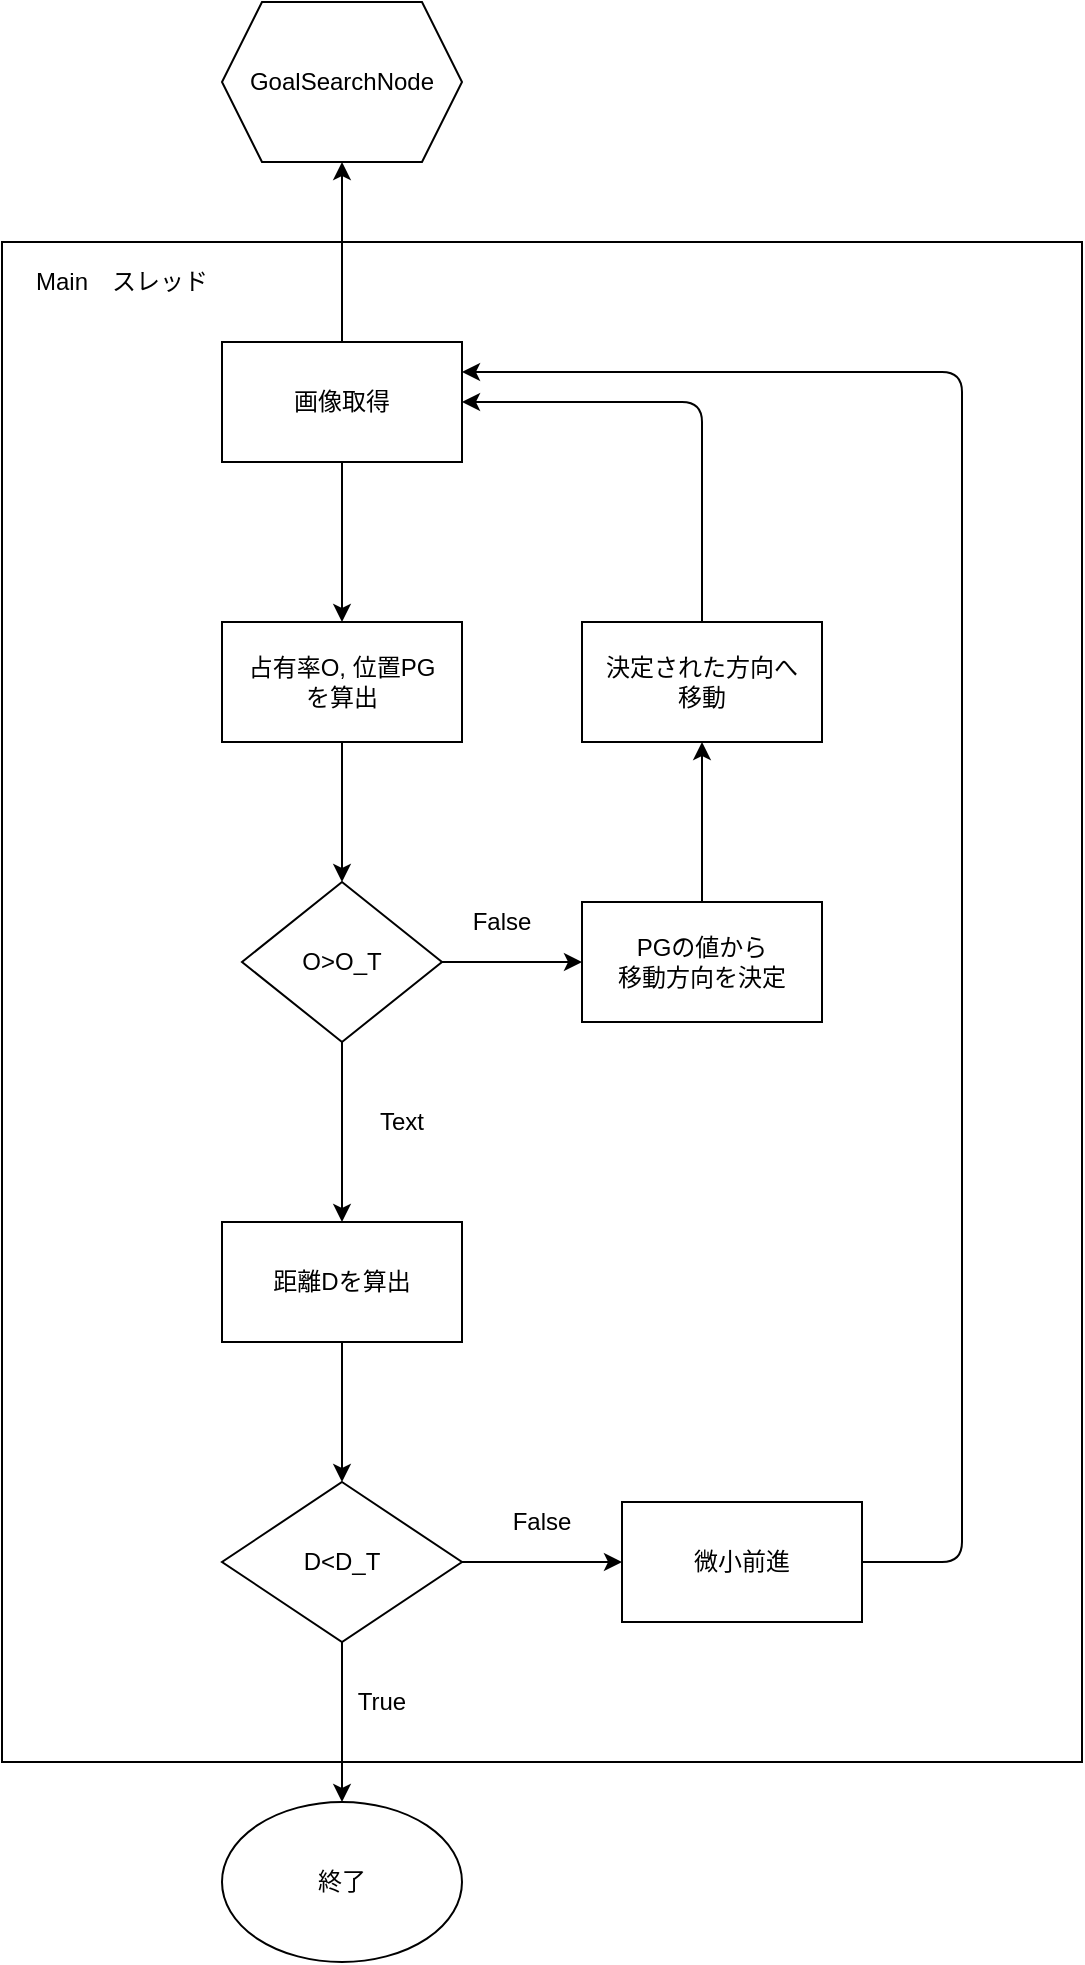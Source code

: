 <mxfile version="13.10.0" type="embed">
    <diagram id="KzSVZO3NOcvOjDE--Dgn" name="Page-1">
        <mxGraphModel dx="234" dy="143" grid="1" gridSize="10" guides="1" tooltips="1" connect="1" arrows="1" fold="1" page="1" pageScale="1" pageWidth="827" pageHeight="1169" math="0" shadow="0">
            <root>
                <mxCell id="0"/>
                <mxCell id="1" parent="0"/>
                <mxCell id="47" value="" style="rounded=0;whiteSpace=wrap;html=1;" vertex="1" parent="1">
                    <mxGeometry x="40" y="190" width="540" height="760" as="geometry"/>
                </mxCell>
                <mxCell id="30" value="" style="edgeStyle=orthogonalEdgeStyle;rounded=0;orthogonalLoop=1;jettySize=auto;html=1;" edge="1" parent="1" source="28" target="29">
                    <mxGeometry relative="1" as="geometry"/>
                </mxCell>
                <mxCell id="50" value="" style="edgeStyle=orthogonalEdgeStyle;rounded=0;orthogonalLoop=1;jettySize=auto;html=1;" edge="1" parent="1" source="28" target="51">
                    <mxGeometry relative="1" as="geometry">
                        <mxPoint x="210" y="140" as="targetPoint"/>
                    </mxGeometry>
                </mxCell>
                <mxCell id="28" value="画像取得" style="rounded=0;whiteSpace=wrap;html=1;" vertex="1" parent="1">
                    <mxGeometry x="150" y="240" width="120" height="60" as="geometry"/>
                </mxCell>
                <mxCell id="32" value="" style="edgeStyle=orthogonalEdgeStyle;rounded=0;orthogonalLoop=1;jettySize=auto;html=1;" edge="1" parent="1" source="29" target="31">
                    <mxGeometry relative="1" as="geometry"/>
                </mxCell>
                <mxCell id="29" value="占有率O, 位置PG&lt;br&gt;を算出" style="whiteSpace=wrap;html=1;rounded=0;" vertex="1" parent="1">
                    <mxGeometry x="150" y="380" width="120" height="60" as="geometry"/>
                </mxCell>
                <mxCell id="34" value="" style="edgeStyle=orthogonalEdgeStyle;rounded=0;orthogonalLoop=1;jettySize=auto;html=1;" edge="1" parent="1" source="31" target="33">
                    <mxGeometry relative="1" as="geometry"/>
                </mxCell>
                <mxCell id="42" value="" style="edgeStyle=orthogonalEdgeStyle;rounded=0;orthogonalLoop=1;jettySize=auto;html=1;" edge="1" parent="1" source="31" target="41">
                    <mxGeometry relative="1" as="geometry"/>
                </mxCell>
                <mxCell id="31" value="O&amp;gt;O_T" style="rhombus;whiteSpace=wrap;html=1;rounded=0;" vertex="1" parent="1">
                    <mxGeometry x="160" y="510" width="100" height="80" as="geometry"/>
                </mxCell>
                <mxCell id="36" value="" style="edgeStyle=orthogonalEdgeStyle;rounded=0;orthogonalLoop=1;jettySize=auto;html=1;" edge="1" parent="1" source="33" target="35">
                    <mxGeometry relative="1" as="geometry"/>
                </mxCell>
                <mxCell id="33" value="距離Dを算出" style="whiteSpace=wrap;html=1;rounded=0;" vertex="1" parent="1">
                    <mxGeometry x="150" y="680" width="120" height="60" as="geometry"/>
                </mxCell>
                <mxCell id="38" value="" style="edgeStyle=orthogonalEdgeStyle;rounded=0;orthogonalLoop=1;jettySize=auto;html=1;" edge="1" parent="1" source="35" target="37">
                    <mxGeometry relative="1" as="geometry"/>
                </mxCell>
                <mxCell id="40" value="" style="edgeStyle=orthogonalEdgeStyle;rounded=0;orthogonalLoop=1;jettySize=auto;html=1;" edge="1" parent="1" source="35" target="39">
                    <mxGeometry relative="1" as="geometry"/>
                </mxCell>
                <mxCell id="35" value="&lt;span&gt;D&amp;lt;D_T&lt;/span&gt;" style="rhombus;whiteSpace=wrap;html=1;rounded=0;" vertex="1" parent="1">
                    <mxGeometry x="150" y="810" width="120" height="80" as="geometry"/>
                </mxCell>
                <mxCell id="37" value="終了" style="ellipse;whiteSpace=wrap;html=1;rounded=0;" vertex="1" parent="1">
                    <mxGeometry x="150" y="970" width="120" height="80" as="geometry"/>
                </mxCell>
                <mxCell id="39" value="微小前進" style="whiteSpace=wrap;html=1;rounded=0;" vertex="1" parent="1">
                    <mxGeometry x="350" y="820" width="120" height="60" as="geometry"/>
                </mxCell>
                <mxCell id="44" value="" style="edgeStyle=orthogonalEdgeStyle;rounded=0;orthogonalLoop=1;jettySize=auto;html=1;" edge="1" parent="1" source="41" target="43">
                    <mxGeometry relative="1" as="geometry"/>
                </mxCell>
                <mxCell id="41" value="PGの値から&lt;br&gt;移動方向を決定" style="whiteSpace=wrap;html=1;rounded=0;" vertex="1" parent="1">
                    <mxGeometry x="330" y="520" width="120" height="60" as="geometry"/>
                </mxCell>
                <mxCell id="43" value="決定された方向へ&lt;br&gt;移動" style="whiteSpace=wrap;html=1;rounded=0;" vertex="1" parent="1">
                    <mxGeometry x="330" y="380" width="120" height="60" as="geometry"/>
                </mxCell>
                <mxCell id="45" value="" style="endArrow=classic;html=1;exitX=0.5;exitY=0;exitDx=0;exitDy=0;entryX=1;entryY=0.5;entryDx=0;entryDy=0;" edge="1" parent="1" source="43" target="28">
                    <mxGeometry width="50" height="50" relative="1" as="geometry">
                        <mxPoint x="250" y="390" as="sourcePoint"/>
                        <mxPoint x="300" y="340" as="targetPoint"/>
                        <Array as="points">
                            <mxPoint x="390" y="270"/>
                        </Array>
                    </mxGeometry>
                </mxCell>
                <mxCell id="46" value="" style="endArrow=classic;html=1;entryX=1;entryY=0.25;entryDx=0;entryDy=0;" edge="1" parent="1" target="28">
                    <mxGeometry width="50" height="50" relative="1" as="geometry">
                        <mxPoint x="470" y="850" as="sourcePoint"/>
                        <mxPoint x="510" y="347.333" as="targetPoint"/>
                        <Array as="points">
                            <mxPoint x="520" y="850"/>
                            <mxPoint x="520" y="255"/>
                        </Array>
                    </mxGeometry>
                </mxCell>
                <mxCell id="48" value="Main　スレッド" style="text;html=1;strokeColor=none;fillColor=none;align=center;verticalAlign=middle;whiteSpace=wrap;rounded=0;" vertex="1" parent="1">
                    <mxGeometry x="50" y="200" width="100" height="20" as="geometry"/>
                </mxCell>
                <mxCell id="51" value="GoalSearchNode" style="shape=hexagon;perimeter=hexagonPerimeter2;whiteSpace=wrap;html=1;fixedSize=1;" vertex="1" parent="1">
                    <mxGeometry x="150" y="70" width="120" height="80" as="geometry"/>
                </mxCell>
                <mxCell id="52" value="Text" style="text;html=1;strokeColor=none;fillColor=none;align=center;verticalAlign=middle;whiteSpace=wrap;rounded=0;" vertex="1" parent="1">
                    <mxGeometry x="220" y="620" width="40" height="20" as="geometry"/>
                </mxCell>
                <mxCell id="53" value="False" style="text;html=1;strokeColor=none;fillColor=none;align=center;verticalAlign=middle;whiteSpace=wrap;rounded=0;" vertex="1" parent="1">
                    <mxGeometry x="290" y="820" width="40" height="20" as="geometry"/>
                </mxCell>
                <mxCell id="54" value="True" style="text;html=1;strokeColor=none;fillColor=none;align=center;verticalAlign=middle;whiteSpace=wrap;rounded=0;" vertex="1" parent="1">
                    <mxGeometry x="210" y="910" width="40" height="20" as="geometry"/>
                </mxCell>
                <mxCell id="56" value="False" style="text;html=1;strokeColor=none;fillColor=none;align=center;verticalAlign=middle;whiteSpace=wrap;rounded=0;" vertex="1" parent="1">
                    <mxGeometry x="270" y="520" width="40" height="20" as="geometry"/>
                </mxCell>
            </root>
        </mxGraphModel>
    </diagram>
</mxfile>